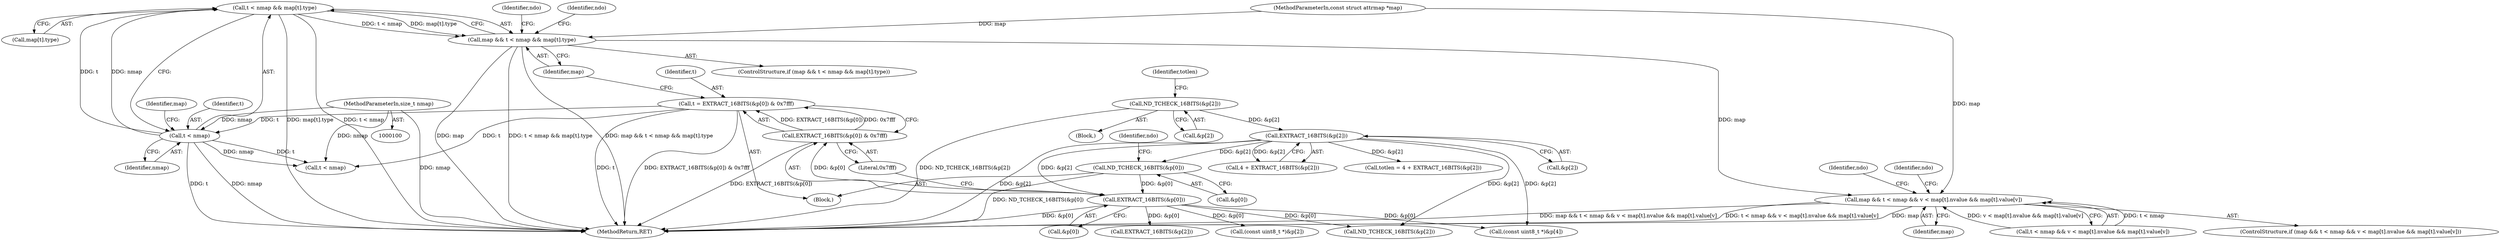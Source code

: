 digraph "0_tcpdump_e0a5a02b0fc1900a69d6c37ed0aab36fb8494e6d_0@array" {
"1000175" [label="(Call,t < nmap && map[t].type)"];
"1000176" [label="(Call,t < nmap)"];
"1000163" [label="(Call,t = EXTRACT_16BITS(&p[0]) & 0x7fff)"];
"1000165" [label="(Call,EXTRACT_16BITS(&p[0]) & 0x7fff)"];
"1000166" [label="(Call,EXTRACT_16BITS(&p[0]))"];
"1000154" [label="(Call,ND_TCHECK_16BITS(&p[0]))"];
"1000134" [label="(Call,EXTRACT_16BITS(&p[2]))"];
"1000125" [label="(Call,ND_TCHECK_16BITS(&p[2]))"];
"1000105" [label="(MethodParameterIn,size_t nmap)"];
"1000173" [label="(Call,map && t < nmap && map[t].type)"];
"1000225" [label="(Call,map && t < nmap && v < map[t].nvalue && map[t].value[v])"];
"1000154" [label="(Call,ND_TCHECK_16BITS(&p[0]))"];
"1000135" [label="(Call,&p[2])"];
"1000228" [label="(Call,t < nmap)"];
"1000227" [label="(Call,t < nmap && v < map[t].nvalue && map[t].value[v])"];
"1000175" [label="(Call,t < nmap && map[t].type)"];
"1000176" [label="(Call,t < nmap)"];
"1000163" [label="(Call,t = EXTRACT_16BITS(&p[0]) & 0x7fff)"];
"1000155" [label="(Call,&p[0])"];
"1000179" [label="(Call,map[t].type)"];
"1000224" [label="(ControlStructure,if (map && t < nmap && v < map[t].nvalue && map[t].value[v]))"];
"1000226" [label="(Identifier,map)"];
"1000174" [label="(Identifier,map)"];
"1000171" [label="(Literal,0x7fff)"];
"1000166" [label="(Call,EXTRACT_16BITS(&p[0]))"];
"1000225" [label="(Call,map && t < nmap && v < map[t].nvalue && map[t].value[v])"];
"1000317" [label="(MethodReturn,RET)"];
"1000178" [label="(Identifier,nmap)"];
"1000181" [label="(Identifier,map)"];
"1000219" [label="(Call,EXTRACT_16BITS(&p[2]))"];
"1000161" [label="(Identifier,ndo)"];
"1000125" [label="(Call,ND_TCHECK_16BITS(&p[2]))"];
"1000186" [label="(Identifier,ndo)"];
"1000177" [label="(Identifier,t)"];
"1000131" [label="(Identifier,totlen)"];
"1000104" [label="(MethodParameterIn,const struct attrmap *map)"];
"1000248" [label="(Identifier,ndo)"];
"1000164" [label="(Identifier,t)"];
"1000173" [label="(Call,map && t < nmap && map[t].type)"];
"1000264" [label="(Call,(const uint8_t *)&p[2])"];
"1000132" [label="(Call,4 + EXTRACT_16BITS(&p[2]))"];
"1000212" [label="(Call,ND_TCHECK_16BITS(&p[2]))"];
"1000165" [label="(Call,EXTRACT_16BITS(&p[0]) & 0x7fff)"];
"1000291" [label="(Call,(const uint8_t *)&p[4])"];
"1000106" [label="(Block,)"];
"1000105" [label="(MethodParameterIn,size_t nmap)"];
"1000263" [label="(Identifier,ndo)"];
"1000130" [label="(Call,totlen = 4 + EXTRACT_16BITS(&p[2]))"];
"1000124" [label="(Block,)"];
"1000126" [label="(Call,&p[2])"];
"1000167" [label="(Call,&p[0])"];
"1000134" [label="(Call,EXTRACT_16BITS(&p[2]))"];
"1000197" [label="(Identifier,ndo)"];
"1000172" [label="(ControlStructure,if (map && t < nmap && map[t].type))"];
"1000175" -> "1000173"  [label="AST: "];
"1000175" -> "1000176"  [label="CFG: "];
"1000175" -> "1000179"  [label="CFG: "];
"1000176" -> "1000175"  [label="AST: "];
"1000179" -> "1000175"  [label="AST: "];
"1000173" -> "1000175"  [label="CFG: "];
"1000175" -> "1000317"  [label="DDG: map[t].type"];
"1000175" -> "1000317"  [label="DDG: t < nmap"];
"1000175" -> "1000173"  [label="DDG: t < nmap"];
"1000175" -> "1000173"  [label="DDG: map[t].type"];
"1000176" -> "1000175"  [label="DDG: t"];
"1000176" -> "1000175"  [label="DDG: nmap"];
"1000176" -> "1000178"  [label="CFG: "];
"1000177" -> "1000176"  [label="AST: "];
"1000178" -> "1000176"  [label="AST: "];
"1000181" -> "1000176"  [label="CFG: "];
"1000176" -> "1000317"  [label="DDG: t"];
"1000176" -> "1000317"  [label="DDG: nmap"];
"1000163" -> "1000176"  [label="DDG: t"];
"1000105" -> "1000176"  [label="DDG: nmap"];
"1000176" -> "1000228"  [label="DDG: t"];
"1000176" -> "1000228"  [label="DDG: nmap"];
"1000163" -> "1000106"  [label="AST: "];
"1000163" -> "1000165"  [label="CFG: "];
"1000164" -> "1000163"  [label="AST: "];
"1000165" -> "1000163"  [label="AST: "];
"1000174" -> "1000163"  [label="CFG: "];
"1000163" -> "1000317"  [label="DDG: t"];
"1000163" -> "1000317"  [label="DDG: EXTRACT_16BITS(&p[0]) & 0x7fff"];
"1000165" -> "1000163"  [label="DDG: EXTRACT_16BITS(&p[0])"];
"1000165" -> "1000163"  [label="DDG: 0x7fff"];
"1000163" -> "1000228"  [label="DDG: t"];
"1000165" -> "1000171"  [label="CFG: "];
"1000166" -> "1000165"  [label="AST: "];
"1000171" -> "1000165"  [label="AST: "];
"1000165" -> "1000317"  [label="DDG: EXTRACT_16BITS(&p[0])"];
"1000166" -> "1000165"  [label="DDG: &p[0]"];
"1000166" -> "1000167"  [label="CFG: "];
"1000167" -> "1000166"  [label="AST: "];
"1000171" -> "1000166"  [label="CFG: "];
"1000166" -> "1000317"  [label="DDG: &p[0]"];
"1000154" -> "1000166"  [label="DDG: &p[0]"];
"1000134" -> "1000166"  [label="DDG: &p[2]"];
"1000166" -> "1000212"  [label="DDG: &p[0]"];
"1000166" -> "1000219"  [label="DDG: &p[0]"];
"1000166" -> "1000264"  [label="DDG: &p[0]"];
"1000166" -> "1000291"  [label="DDG: &p[0]"];
"1000154" -> "1000106"  [label="AST: "];
"1000154" -> "1000155"  [label="CFG: "];
"1000155" -> "1000154"  [label="AST: "];
"1000161" -> "1000154"  [label="CFG: "];
"1000154" -> "1000317"  [label="DDG: ND_TCHECK_16BITS(&p[0])"];
"1000134" -> "1000154"  [label="DDG: &p[2]"];
"1000134" -> "1000132"  [label="AST: "];
"1000134" -> "1000135"  [label="CFG: "];
"1000135" -> "1000134"  [label="AST: "];
"1000132" -> "1000134"  [label="CFG: "];
"1000134" -> "1000317"  [label="DDG: &p[2]"];
"1000134" -> "1000130"  [label="DDG: &p[2]"];
"1000134" -> "1000132"  [label="DDG: &p[2]"];
"1000125" -> "1000134"  [label="DDG: &p[2]"];
"1000134" -> "1000212"  [label="DDG: &p[2]"];
"1000134" -> "1000291"  [label="DDG: &p[2]"];
"1000125" -> "1000124"  [label="AST: "];
"1000125" -> "1000126"  [label="CFG: "];
"1000126" -> "1000125"  [label="AST: "];
"1000131" -> "1000125"  [label="CFG: "];
"1000125" -> "1000317"  [label="DDG: ND_TCHECK_16BITS(&p[2])"];
"1000105" -> "1000100"  [label="AST: "];
"1000105" -> "1000317"  [label="DDG: nmap"];
"1000105" -> "1000228"  [label="DDG: nmap"];
"1000173" -> "1000172"  [label="AST: "];
"1000173" -> "1000174"  [label="CFG: "];
"1000174" -> "1000173"  [label="AST: "];
"1000186" -> "1000173"  [label="CFG: "];
"1000197" -> "1000173"  [label="CFG: "];
"1000173" -> "1000317"  [label="DDG: map && t < nmap && map[t].type"];
"1000173" -> "1000317"  [label="DDG: map"];
"1000173" -> "1000317"  [label="DDG: t < nmap && map[t].type"];
"1000104" -> "1000173"  [label="DDG: map"];
"1000173" -> "1000225"  [label="DDG: map"];
"1000225" -> "1000224"  [label="AST: "];
"1000225" -> "1000226"  [label="CFG: "];
"1000225" -> "1000227"  [label="CFG: "];
"1000226" -> "1000225"  [label="AST: "];
"1000227" -> "1000225"  [label="AST: "];
"1000248" -> "1000225"  [label="CFG: "];
"1000263" -> "1000225"  [label="CFG: "];
"1000225" -> "1000317"  [label="DDG: map && t < nmap && v < map[t].nvalue && map[t].value[v]"];
"1000225" -> "1000317"  [label="DDG: t < nmap && v < map[t].nvalue && map[t].value[v]"];
"1000225" -> "1000317"  [label="DDG: map"];
"1000104" -> "1000225"  [label="DDG: map"];
"1000227" -> "1000225"  [label="DDG: t < nmap"];
"1000227" -> "1000225"  [label="DDG: v < map[t].nvalue && map[t].value[v]"];
}
